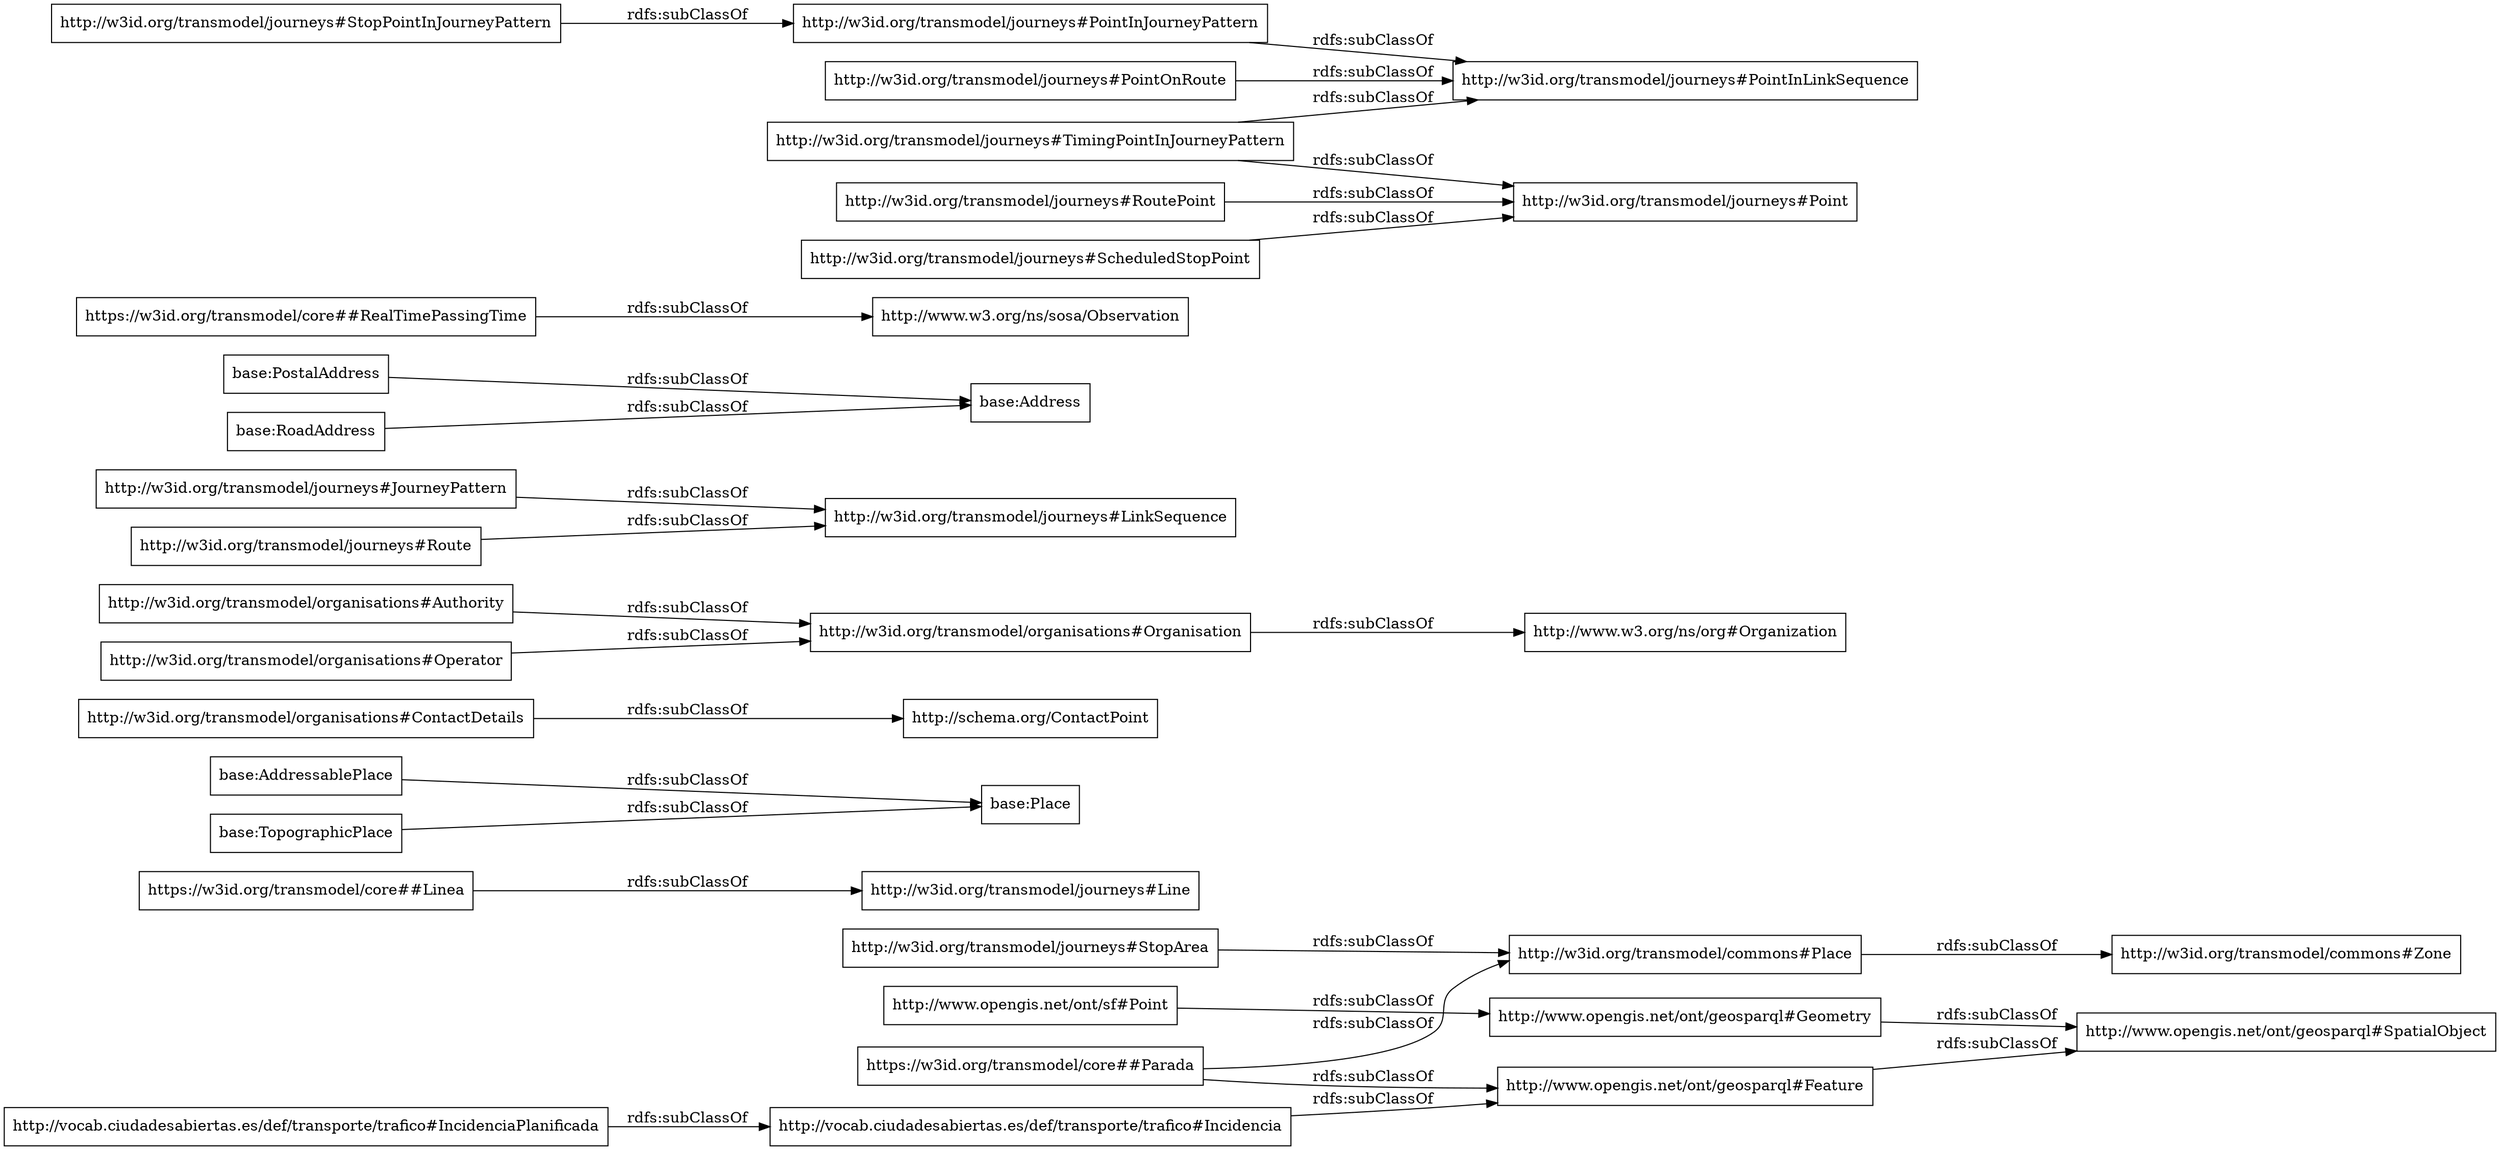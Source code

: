 digraph ar2dtool_diagram { 
rankdir=LR;
size="1000"
node [shape = rectangle, color="black"]; "http://w3id.org/transmodel/journeys#StopArea" "http://w3id.org/transmodel/commons#Place" "http://w3id.org/transmodel/journeys#Line" "base:Place" "http://w3id.org/transmodel/organisations#ContactDetails" "http://w3id.org/transmodel/organisations#Organisation" "http://schema.org/ContactPoint" "http://w3id.org/transmodel/journeys#JourneyPattern" "base:AddressablePlace" "base:TopographicPlace" "http://w3id.org/transmodel/journeys#Route" "base:PostalAddress" "https://w3id.org/transmodel/core##RealTimePassingTime" "http://www.opengis.net/ont/geosparql#Geometry" "http://www.w3.org/ns/org#Organization" "http://www.opengis.net/ont/sf#Point" "https://w3id.org/transmodel/core##Parada" "http://www.w3.org/ns/sosa/Observation" "http://www.opengis.net/ont/geosparql#SpatialObject" "http://w3id.org/transmodel/commons#Zone" "http://w3id.org/transmodel/journeys#StopPointInJourneyPattern" "http://w3id.org/transmodel/journeys#TimingPointInJourneyPattern" "http://w3id.org/transmodel/journeys#PointInJourneyPattern" "http://vocab.ciudadesabiertas.es/def/transporte/trafico#IncidenciaPlanificada" "http://w3id.org/transmodel/organisations#Authority" "http://w3id.org/transmodel/journeys#PointOnRoute" "http://vocab.ciudadesabiertas.es/def/transporte/trafico#Incidencia" "base:RoadAddress" "http://www.opengis.net/ont/geosparql#Feature" "http://w3id.org/transmodel/journeys#RoutePoint" "https://w3id.org/transmodel/core##Linea" "base:Address" "http://w3id.org/transmodel/journeys#PointInLinkSequence" "http://w3id.org/transmodel/journeys#Point" "http://w3id.org/transmodel/journeys#LinkSequence" "http://w3id.org/transmodel/journeys#ScheduledStopPoint" "http://w3id.org/transmodel/organisations#Operator" ; /*classes style*/
	"http://w3id.org/transmodel/journeys#Route" -> "http://w3id.org/transmodel/journeys#LinkSequence" [ label = "rdfs:subClassOf" ];
	"base:TopographicPlace" -> "base:Place" [ label = "rdfs:subClassOf" ];
	"https://w3id.org/transmodel/core##RealTimePassingTime" -> "http://www.w3.org/ns/sosa/Observation" [ label = "rdfs:subClassOf" ];
	"http://w3id.org/transmodel/journeys#StopPointInJourneyPattern" -> "http://w3id.org/transmodel/journeys#PointInJourneyPattern" [ label = "rdfs:subClassOf" ];
	"http://w3id.org/transmodel/organisations#Operator" -> "http://w3id.org/transmodel/organisations#Organisation" [ label = "rdfs:subClassOf" ];
	"http://w3id.org/transmodel/journeys#TimingPointInJourneyPattern" -> "http://w3id.org/transmodel/journeys#PointInLinkSequence" [ label = "rdfs:subClassOf" ];
	"http://w3id.org/transmodel/journeys#TimingPointInJourneyPattern" -> "http://w3id.org/transmodel/journeys#Point" [ label = "rdfs:subClassOf" ];
	"http://vocab.ciudadesabiertas.es/def/transporte/trafico#IncidenciaPlanificada" -> "http://vocab.ciudadesabiertas.es/def/transporte/trafico#Incidencia" [ label = "rdfs:subClassOf" ];
	"http://w3id.org/transmodel/commons#Place" -> "http://w3id.org/transmodel/commons#Zone" [ label = "rdfs:subClassOf" ];
	"base:RoadAddress" -> "base:Address" [ label = "rdfs:subClassOf" ];
	"http://w3id.org/transmodel/organisations#Organisation" -> "http://www.w3.org/ns/org#Organization" [ label = "rdfs:subClassOf" ];
	"https://w3id.org/transmodel/core##Parada" -> "http://www.opengis.net/ont/geosparql#Feature" [ label = "rdfs:subClassOf" ];
	"https://w3id.org/transmodel/core##Parada" -> "http://w3id.org/transmodel/commons#Place" [ label = "rdfs:subClassOf" ];
	"http://w3id.org/transmodel/journeys#RoutePoint" -> "http://w3id.org/transmodel/journeys#Point" [ label = "rdfs:subClassOf" ];
	"http://w3id.org/transmodel/journeys#ScheduledStopPoint" -> "http://w3id.org/transmodel/journeys#Point" [ label = "rdfs:subClassOf" ];
	"http://w3id.org/transmodel/journeys#PointInJourneyPattern" -> "http://w3id.org/transmodel/journeys#PointInLinkSequence" [ label = "rdfs:subClassOf" ];
	"base:AddressablePlace" -> "base:Place" [ label = "rdfs:subClassOf" ];
	"http://www.opengis.net/ont/geosparql#Feature" -> "http://www.opengis.net/ont/geosparql#SpatialObject" [ label = "rdfs:subClassOf" ];
	"https://w3id.org/transmodel/core##Linea" -> "http://w3id.org/transmodel/journeys#Line" [ label = "rdfs:subClassOf" ];
	"http://w3id.org/transmodel/journeys#PointOnRoute" -> "http://w3id.org/transmodel/journeys#PointInLinkSequence" [ label = "rdfs:subClassOf" ];
	"http://w3id.org/transmodel/journeys#JourneyPattern" -> "http://w3id.org/transmodel/journeys#LinkSequence" [ label = "rdfs:subClassOf" ];
	"http://w3id.org/transmodel/journeys#StopArea" -> "http://w3id.org/transmodel/commons#Place" [ label = "rdfs:subClassOf" ];
	"http://w3id.org/transmodel/organisations#Authority" -> "http://w3id.org/transmodel/organisations#Organisation" [ label = "rdfs:subClassOf" ];
	"http://www.opengis.net/ont/sf#Point" -> "http://www.opengis.net/ont/geosparql#Geometry" [ label = "rdfs:subClassOf" ];
	"http://vocab.ciudadesabiertas.es/def/transporte/trafico#Incidencia" -> "http://www.opengis.net/ont/geosparql#Feature" [ label = "rdfs:subClassOf" ];
	"http://www.opengis.net/ont/geosparql#Geometry" -> "http://www.opengis.net/ont/geosparql#SpatialObject" [ label = "rdfs:subClassOf" ];
	"http://w3id.org/transmodel/organisations#ContactDetails" -> "http://schema.org/ContactPoint" [ label = "rdfs:subClassOf" ];
	"base:PostalAddress" -> "base:Address" [ label = "rdfs:subClassOf" ];

}
